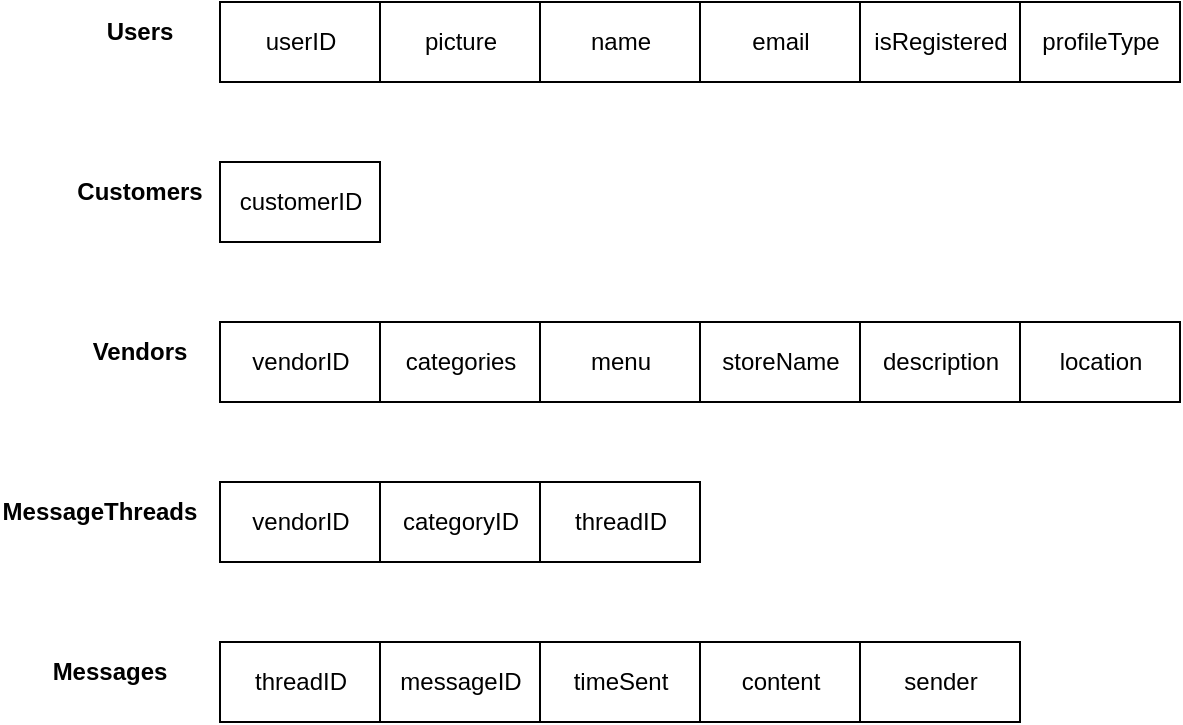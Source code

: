 <mxfile version="15.5.9" type="github">
  <diagram id="pKTKQapKF5vKtPZP_axJ" name="Page-1">
    <mxGraphModel dx="2580" dy="802" grid="1" gridSize="10" guides="1" tooltips="1" connect="1" arrows="1" fold="1" page="1" pageScale="1" pageWidth="850" pageHeight="1100" math="0" shadow="0">
      <root>
        <mxCell id="0" />
        <mxCell id="1" parent="0" />
        <mxCell id="KVfkaGWCKoNt7b944-go-1" value="userID" style="html=1;" vertex="1" parent="1">
          <mxGeometry x="80" y="160" width="80" height="40" as="geometry" />
        </mxCell>
        <mxCell id="KVfkaGWCKoNt7b944-go-2" value="picture" style="html=1;" vertex="1" parent="1">
          <mxGeometry x="160" y="160" width="80" height="40" as="geometry" />
        </mxCell>
        <mxCell id="KVfkaGWCKoNt7b944-go-3" value="name" style="html=1;" vertex="1" parent="1">
          <mxGeometry x="240" y="160" width="80" height="40" as="geometry" />
        </mxCell>
        <mxCell id="KVfkaGWCKoNt7b944-go-4" value="email" style="html=1;" vertex="1" parent="1">
          <mxGeometry x="320" y="160" width="80" height="40" as="geometry" />
        </mxCell>
        <mxCell id="KVfkaGWCKoNt7b944-go-7" value="&lt;b&gt;Users&lt;/b&gt;" style="text;html=1;strokeColor=none;fillColor=none;align=center;verticalAlign=middle;whiteSpace=wrap;rounded=0;" vertex="1" parent="1">
          <mxGeometry x="10" y="160" width="60" height="30" as="geometry" />
        </mxCell>
        <mxCell id="KVfkaGWCKoNt7b944-go-8" value="customerID" style="html=1;" vertex="1" parent="1">
          <mxGeometry x="80" y="240" width="80" height="40" as="geometry" />
        </mxCell>
        <mxCell id="KVfkaGWCKoNt7b944-go-13" value="&lt;b&gt;Customers&lt;/b&gt;" style="text;html=1;strokeColor=none;fillColor=none;align=center;verticalAlign=middle;whiteSpace=wrap;rounded=0;" vertex="1" parent="1">
          <mxGeometry x="10" y="240" width="60" height="30" as="geometry" />
        </mxCell>
        <mxCell id="KVfkaGWCKoNt7b944-go-16" value="vendorID" style="html=1;" vertex="1" parent="1">
          <mxGeometry x="80" y="320" width="80" height="40" as="geometry" />
        </mxCell>
        <mxCell id="KVfkaGWCKoNt7b944-go-17" value="categories" style="html=1;" vertex="1" parent="1">
          <mxGeometry x="160" y="320" width="80" height="40" as="geometry" />
        </mxCell>
        <mxCell id="KVfkaGWCKoNt7b944-go-18" value="menu" style="html=1;" vertex="1" parent="1">
          <mxGeometry x="240" y="320" width="80" height="40" as="geometry" />
        </mxCell>
        <mxCell id="KVfkaGWCKoNt7b944-go-19" value="storeName" style="html=1;" vertex="1" parent="1">
          <mxGeometry x="320" y="320" width="80" height="40" as="geometry" />
        </mxCell>
        <mxCell id="KVfkaGWCKoNt7b944-go-21" value="&lt;b&gt;Vendors&lt;/b&gt;" style="text;html=1;strokeColor=none;fillColor=none;align=center;verticalAlign=middle;whiteSpace=wrap;rounded=0;" vertex="1" parent="1">
          <mxGeometry x="10" y="320" width="60" height="30" as="geometry" />
        </mxCell>
        <mxCell id="KVfkaGWCKoNt7b944-go-22" value="description" style="html=1;" vertex="1" parent="1">
          <mxGeometry x="400" y="320" width="80" height="40" as="geometry" />
        </mxCell>
        <mxCell id="KVfkaGWCKoNt7b944-go-23" value="location" style="html=1;" vertex="1" parent="1">
          <mxGeometry x="480" y="320" width="80" height="40" as="geometry" />
        </mxCell>
        <mxCell id="KVfkaGWCKoNt7b944-go-31" value="vendorID" style="html=1;" vertex="1" parent="1">
          <mxGeometry x="80" y="400" width="80" height="40" as="geometry" />
        </mxCell>
        <mxCell id="KVfkaGWCKoNt7b944-go-32" value="categoryID" style="html=1;" vertex="1" parent="1">
          <mxGeometry x="160" y="400" width="80" height="40" as="geometry" />
        </mxCell>
        <mxCell id="KVfkaGWCKoNt7b944-go-33" value="threadID" style="html=1;" vertex="1" parent="1">
          <mxGeometry x="240" y="400" width="80" height="40" as="geometry" />
        </mxCell>
        <mxCell id="KVfkaGWCKoNt7b944-go-36" value="&lt;b&gt;MessageThreads&lt;/b&gt;" style="text;html=1;strokeColor=none;fillColor=none;align=center;verticalAlign=middle;whiteSpace=wrap;rounded=0;" vertex="1" parent="1">
          <mxGeometry x="-30" y="400" width="100" height="30" as="geometry" />
        </mxCell>
        <mxCell id="KVfkaGWCKoNt7b944-go-52" value="threadID" style="html=1;" vertex="1" parent="1">
          <mxGeometry x="80" y="480" width="80" height="40" as="geometry" />
        </mxCell>
        <mxCell id="KVfkaGWCKoNt7b944-go-53" value="messageID" style="html=1;" vertex="1" parent="1">
          <mxGeometry x="160" y="480" width="80" height="40" as="geometry" />
        </mxCell>
        <mxCell id="KVfkaGWCKoNt7b944-go-54" value="timeSent" style="html=1;" vertex="1" parent="1">
          <mxGeometry x="240" y="480" width="80" height="40" as="geometry" />
        </mxCell>
        <mxCell id="KVfkaGWCKoNt7b944-go-55" value="content" style="html=1;" vertex="1" parent="1">
          <mxGeometry x="320" y="480" width="80" height="40" as="geometry" />
        </mxCell>
        <mxCell id="KVfkaGWCKoNt7b944-go-57" value="&lt;b&gt;Messages&lt;/b&gt;" style="text;html=1;strokeColor=none;fillColor=none;align=center;verticalAlign=middle;whiteSpace=wrap;rounded=0;" vertex="1" parent="1">
          <mxGeometry x="-20" y="480" width="90" height="30" as="geometry" />
        </mxCell>
        <mxCell id="KVfkaGWCKoNt7b944-go-58" value="sender" style="html=1;" vertex="1" parent="1">
          <mxGeometry x="400" y="480" width="80" height="40" as="geometry" />
        </mxCell>
        <mxCell id="KVfkaGWCKoNt7b944-go-68" value="isRegistered" style="html=1;" vertex="1" parent="1">
          <mxGeometry x="400" y="160" width="80" height="40" as="geometry" />
        </mxCell>
        <mxCell id="KVfkaGWCKoNt7b944-go-69" value="profileType" style="html=1;" vertex="1" parent="1">
          <mxGeometry x="480" y="160" width="80" height="40" as="geometry" />
        </mxCell>
      </root>
    </mxGraphModel>
  </diagram>
</mxfile>
